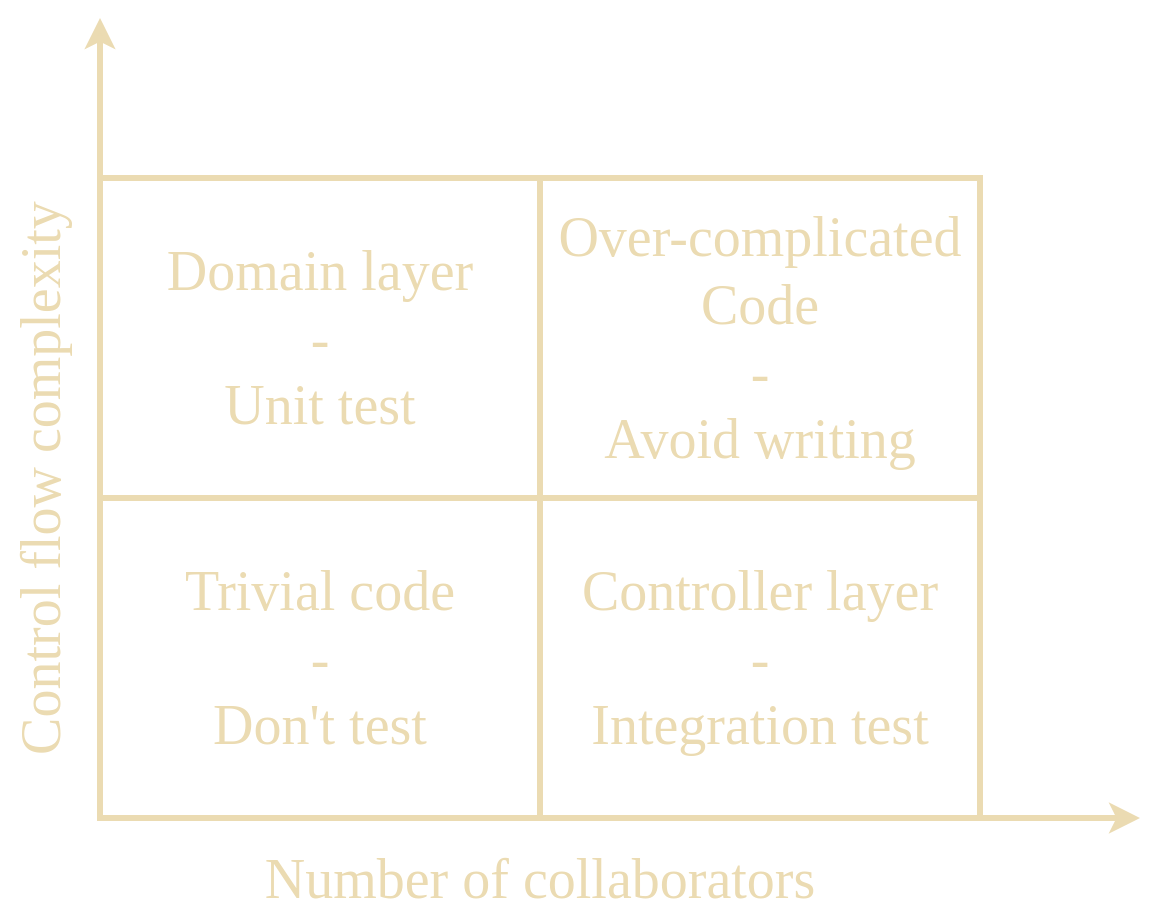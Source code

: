 <mxfile version="12.7.4" type="device"><diagram id="53iOMWgqcw4RiEUZENRJ" name="Page-1"><mxGraphModel dx="1422" dy="778" grid="1" gridSize="10" guides="1" tooltips="1" connect="1" arrows="1" fold="1" page="1" pageScale="1" pageWidth="825" pageHeight="500" math="0" shadow="0"><root><mxCell id="0"/><mxCell id="1" parent="0"/><mxCell id="HYnjAeeP1JuVNlEdePIr-19" value="" style="rounded=0;whiteSpace=wrap;html=1;strokeWidth=3;strokeColor=#EBDBB2;fillColor=none;" vertex="1" parent="1"><mxGeometry x="200" y="120" width="220" height="160" as="geometry"/></mxCell><mxCell id="HYnjAeeP1JuVNlEdePIr-16" value="" style="rounded=0;whiteSpace=wrap;html=1;strokeWidth=3;strokeColor=#EBDBB2;fillColor=none;" vertex="1" parent="1"><mxGeometry x="200" y="280" width="220" height="160" as="geometry"/></mxCell><mxCell id="HYnjAeeP1JuVNlEdePIr-18" value="" style="rounded=0;whiteSpace=wrap;html=1;strokeWidth=3;strokeColor=#EBDBB2;fillColor=none;" vertex="1" parent="1"><mxGeometry x="420" y="120" width="220" height="160" as="geometry"/></mxCell><mxCell id="HYnjAeeP1JuVNlEdePIr-17" value="" style="rounded=0;whiteSpace=wrap;html=1;strokeWidth=3;strokeColor=#EBDBB2;fillColor=none;" vertex="1" parent="1"><mxGeometry x="420" y="280" width="220" height="160" as="geometry"/></mxCell><mxCell id="HYnjAeeP1JuVNlEdePIr-1" value="" style="endArrow=classic;html=1;strokeWidth=3;strokeColor=#EBDBB2;" edge="1" parent="1"><mxGeometry width="50" height="50" relative="1" as="geometry"><mxPoint x="200" y="440" as="sourcePoint"/><mxPoint x="720" y="440" as="targetPoint"/></mxGeometry></mxCell><mxCell id="HYnjAeeP1JuVNlEdePIr-6" value="&lt;font style=&quot;font-size: 28px&quot;&gt;Controller layer&lt;br&gt;-&lt;br&gt;Integration test&lt;br&gt;&lt;/font&gt;" style="text;fontSize=28;align=center;verticalAlign=middle;html=1;fontColor=#ebdbb2;whiteSpace=wrap;fontFamily=Work Sans;FType=g;strokeWidth=3;strokeColor=#EBDBB2;fillColor=none;" vertex="1" parent="1"><mxGeometry x="420" y="280" width="220" height="160" as="geometry"/></mxCell><mxCell id="HYnjAeeP1JuVNlEdePIr-13" value="&lt;font style=&quot;font-size: 28px&quot;&gt;Domain layer&lt;br&gt;-&lt;br&gt;Unit test&lt;br&gt;&lt;/font&gt;" style="text;fontSize=28;align=center;verticalAlign=middle;html=1;fontColor=#ebdbb2;whiteSpace=wrap;fontFamily=Work Sans;FType=g;strokeWidth=3;strokeColor=#EBDBB2;fillColor=none;" vertex="1" parent="1"><mxGeometry x="200" y="120" width="220" height="160" as="geometry"/></mxCell><mxCell id="HYnjAeeP1JuVNlEdePIr-14" value="&lt;font style=&quot;font-size: 28px&quot;&gt;Trivial code&lt;br&gt;-&lt;br&gt;Don't test&lt;br&gt;&lt;/font&gt;" style="text;fontSize=28;align=center;verticalAlign=middle;html=1;fontColor=#ebdbb2;whiteSpace=wrap;fontFamily=Work Sans;FType=g;strokeWidth=3;strokeColor=#EBDBB2;fillColor=none;" vertex="1" parent="1"><mxGeometry x="200" y="280" width="220" height="160" as="geometry"/></mxCell><mxCell id="HYnjAeeP1JuVNlEdePIr-15" value="&lt;font style=&quot;font-size: 28px&quot;&gt;Over-complicated&lt;br&gt;Code&lt;br&gt;-&lt;br&gt;Avoid writing&lt;br&gt;&lt;/font&gt;" style="text;fontSize=28;align=center;verticalAlign=middle;html=1;fontColor=#ebdbb2;whiteSpace=wrap;fontFamily=Work Sans;FType=g;strokeWidth=3;strokeColor=#EBDBB2;fillColor=none;" vertex="1" parent="1"><mxGeometry x="420" y="120" width="220" height="160" as="geometry"/></mxCell><mxCell id="HYnjAeeP1JuVNlEdePIr-20" value="" style="endArrow=classic;html=1;strokeColor=#EBDBB2;strokeWidth=3;exitX=0;exitY=1;exitDx=0;exitDy=0;" edge="1" parent="1" source="HYnjAeeP1JuVNlEdePIr-14"><mxGeometry width="50" height="50" relative="1" as="geometry"><mxPoint x="160" y="430" as="sourcePoint"/><mxPoint x="200" y="40" as="targetPoint"/></mxGeometry></mxCell><mxCell id="HYnjAeeP1JuVNlEdePIr-21" value="&lt;font style=&quot;font-size: 28px&quot;&gt;Number of collaborators&lt;br&gt;&lt;/font&gt;" style="text;fontSize=28;align=center;verticalAlign=middle;html=1;fontColor=#ebdbb2;whiteSpace=wrap;fontFamily=Work Sans;FType=g;strokeWidth=3;strokeColor=none;fillColor=none;" vertex="1" parent="1"><mxGeometry x="270" y="450" width="300" height="40" as="geometry"/></mxCell><mxCell id="HYnjAeeP1JuVNlEdePIr-22" value="&lt;font style=&quot;font-size: 28px&quot;&gt;Control flow complexity&lt;br&gt;&lt;/font&gt;" style="text;fontSize=28;align=center;verticalAlign=middle;html=1;fontColor=#ebdbb2;whiteSpace=wrap;fontFamily=Work Sans;FType=g;strokeWidth=3;strokeColor=none;fillColor=none;rotation=-90;" vertex="1" parent="1"><mxGeometry x="20" y="250" width="300" height="40" as="geometry"/></mxCell></root></mxGraphModel></diagram></mxfile>